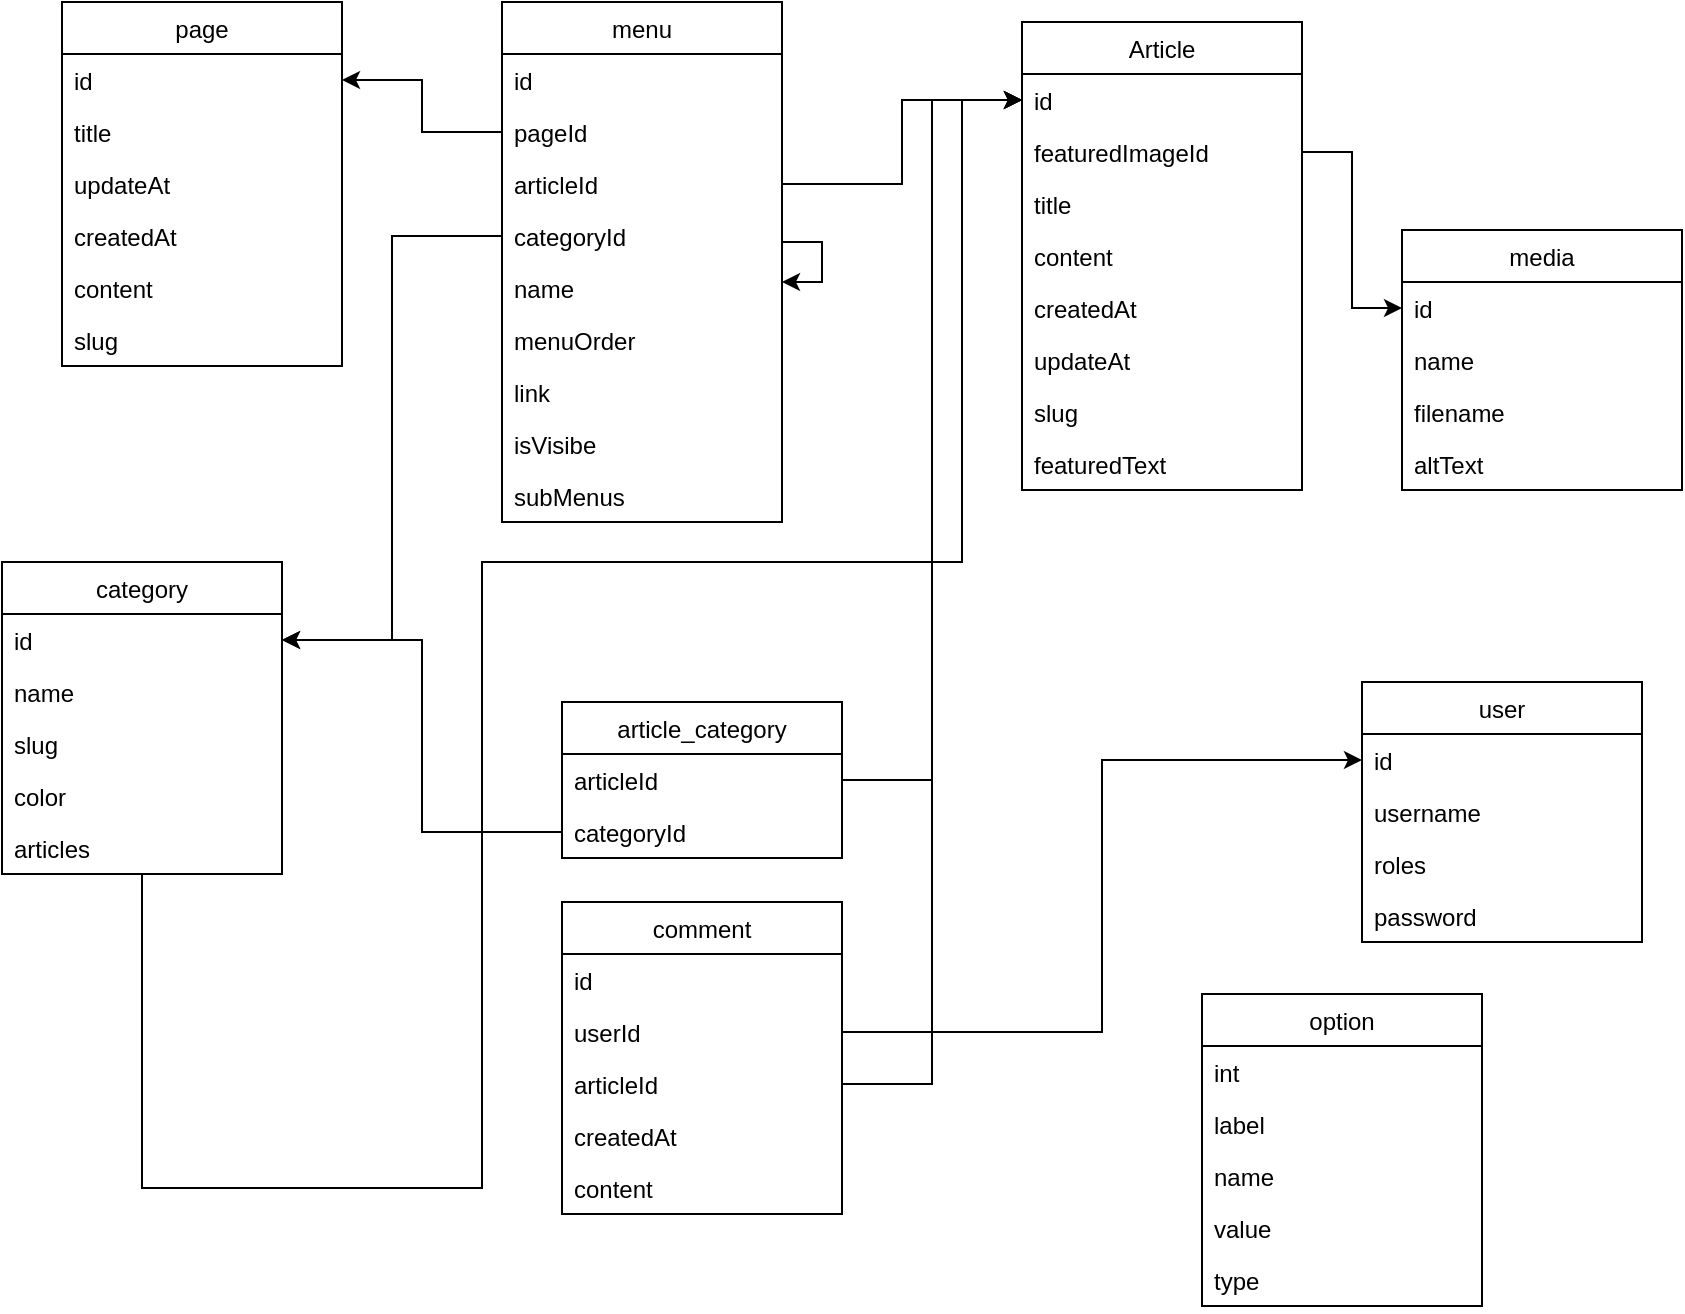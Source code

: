 <mxfile version="20.8.18"><diagram name="Page-1" id="flM892nWR3aRIJwKcBQ3"><mxGraphModel dx="1899" dy="492" grid="1" gridSize="10" guides="1" tooltips="1" connect="1" arrows="1" fold="1" page="1" pageScale="1" pageWidth="850" pageHeight="1100" math="0" shadow="0"><root><mxCell id="0"/><mxCell id="1" parent="0"/><mxCell id="VSkBoFri2nCo5hyX2afN-2" value="menu" style="swimlane;fontStyle=0;childLayout=stackLayout;horizontal=1;startSize=26;fillColor=none;horizontalStack=0;resizeParent=1;resizeParentMax=0;resizeLast=0;collapsible=1;marginBottom=0;" vertex="1" parent="1"><mxGeometry x="240" y="10" width="140" height="260" as="geometry"/></mxCell><mxCell id="VSkBoFri2nCo5hyX2afN-3" value="id" style="text;strokeColor=none;fillColor=none;align=left;verticalAlign=top;spacingLeft=4;spacingRight=4;overflow=hidden;rotatable=0;points=[[0,0.5],[1,0.5]];portConstraint=eastwest;" vertex="1" parent="VSkBoFri2nCo5hyX2afN-2"><mxGeometry y="26" width="140" height="26" as="geometry"/></mxCell><mxCell id="VSkBoFri2nCo5hyX2afN-4" value="pageId" style="text;strokeColor=none;fillColor=none;align=left;verticalAlign=top;spacingLeft=4;spacingRight=4;overflow=hidden;rotatable=0;points=[[0,0.5],[1,0.5]];portConstraint=eastwest;" vertex="1" parent="VSkBoFri2nCo5hyX2afN-2"><mxGeometry y="52" width="140" height="26" as="geometry"/></mxCell><mxCell id="VSkBoFri2nCo5hyX2afN-5" value="articleId" style="text;strokeColor=none;fillColor=none;align=left;verticalAlign=top;spacingLeft=4;spacingRight=4;overflow=hidden;rotatable=0;points=[[0,0.5],[1,0.5]];portConstraint=eastwest;" vertex="1" parent="VSkBoFri2nCo5hyX2afN-2"><mxGeometry y="78" width="140" height="26" as="geometry"/></mxCell><mxCell id="VSkBoFri2nCo5hyX2afN-6" value="categoryId" style="text;strokeColor=none;fillColor=none;align=left;verticalAlign=top;spacingLeft=4;spacingRight=4;overflow=hidden;rotatable=0;points=[[0,0.5],[1,0.5]];portConstraint=eastwest;" vertex="1" parent="VSkBoFri2nCo5hyX2afN-2"><mxGeometry y="104" width="140" height="26" as="geometry"/></mxCell><mxCell id="VSkBoFri2nCo5hyX2afN-7" value="name" style="text;strokeColor=none;fillColor=none;align=left;verticalAlign=top;spacingLeft=4;spacingRight=4;overflow=hidden;rotatable=0;points=[[0,0.5],[1,0.5]];portConstraint=eastwest;" vertex="1" parent="VSkBoFri2nCo5hyX2afN-2"><mxGeometry y="130" width="140" height="26" as="geometry"/></mxCell><mxCell id="VSkBoFri2nCo5hyX2afN-8" value="menuOrder" style="text;strokeColor=none;fillColor=none;align=left;verticalAlign=top;spacingLeft=4;spacingRight=4;overflow=hidden;rotatable=0;points=[[0,0.5],[1,0.5]];portConstraint=eastwest;" vertex="1" parent="VSkBoFri2nCo5hyX2afN-2"><mxGeometry y="156" width="140" height="26" as="geometry"/></mxCell><mxCell id="VSkBoFri2nCo5hyX2afN-9" value="link" style="text;strokeColor=none;fillColor=none;align=left;verticalAlign=top;spacingLeft=4;spacingRight=4;overflow=hidden;rotatable=0;points=[[0,0.5],[1,0.5]];portConstraint=eastwest;" vertex="1" parent="VSkBoFri2nCo5hyX2afN-2"><mxGeometry y="182" width="140" height="26" as="geometry"/></mxCell><mxCell id="VSkBoFri2nCo5hyX2afN-10" value="isVisibe" style="text;strokeColor=none;fillColor=none;align=left;verticalAlign=top;spacingLeft=4;spacingRight=4;overflow=hidden;rotatable=0;points=[[0,0.5],[1,0.5]];portConstraint=eastwest;" vertex="1" parent="VSkBoFri2nCo5hyX2afN-2"><mxGeometry y="208" width="140" height="26" as="geometry"/></mxCell><mxCell id="VSkBoFri2nCo5hyX2afN-97" value="subMenus" style="text;strokeColor=none;fillColor=none;align=left;verticalAlign=top;spacingLeft=4;spacingRight=4;overflow=hidden;rotatable=0;points=[[0,0.5],[1,0.5]];portConstraint=eastwest;" vertex="1" parent="VSkBoFri2nCo5hyX2afN-2"><mxGeometry y="234" width="140" height="26" as="geometry"/></mxCell><mxCell id="VSkBoFri2nCo5hyX2afN-25" value="page" style="swimlane;fontStyle=0;childLayout=stackLayout;horizontal=1;startSize=26;fillColor=none;horizontalStack=0;resizeParent=1;resizeParentMax=0;resizeLast=0;collapsible=1;marginBottom=0;" vertex="1" parent="1"><mxGeometry x="20" y="10" width="140" height="182" as="geometry"/></mxCell><mxCell id="VSkBoFri2nCo5hyX2afN-26" value="id" style="text;strokeColor=none;fillColor=none;align=left;verticalAlign=top;spacingLeft=4;spacingRight=4;overflow=hidden;rotatable=0;points=[[0,0.5],[1,0.5]];portConstraint=eastwest;" vertex="1" parent="VSkBoFri2nCo5hyX2afN-25"><mxGeometry y="26" width="140" height="26" as="geometry"/></mxCell><mxCell id="VSkBoFri2nCo5hyX2afN-27" value="title" style="text;strokeColor=none;fillColor=none;align=left;verticalAlign=top;spacingLeft=4;spacingRight=4;overflow=hidden;rotatable=0;points=[[0,0.5],[1,0.5]];portConstraint=eastwest;" vertex="1" parent="VSkBoFri2nCo5hyX2afN-25"><mxGeometry y="52" width="140" height="26" as="geometry"/></mxCell><mxCell id="VSkBoFri2nCo5hyX2afN-28" value="updateAt" style="text;strokeColor=none;fillColor=none;align=left;verticalAlign=top;spacingLeft=4;spacingRight=4;overflow=hidden;rotatable=0;points=[[0,0.5],[1,0.5]];portConstraint=eastwest;" vertex="1" parent="VSkBoFri2nCo5hyX2afN-25"><mxGeometry y="78" width="140" height="26" as="geometry"/></mxCell><mxCell id="VSkBoFri2nCo5hyX2afN-29" value="createdAt" style="text;strokeColor=none;fillColor=none;align=left;verticalAlign=top;spacingLeft=4;spacingRight=4;overflow=hidden;rotatable=0;points=[[0,0.5],[1,0.5]];portConstraint=eastwest;" vertex="1" parent="VSkBoFri2nCo5hyX2afN-25"><mxGeometry y="104" width="140" height="26" as="geometry"/></mxCell><mxCell id="VSkBoFri2nCo5hyX2afN-30" value="content" style="text;strokeColor=none;fillColor=none;align=left;verticalAlign=top;spacingLeft=4;spacingRight=4;overflow=hidden;rotatable=0;points=[[0,0.5],[1,0.5]];portConstraint=eastwest;" vertex="1" parent="VSkBoFri2nCo5hyX2afN-25"><mxGeometry y="130" width="140" height="26" as="geometry"/></mxCell><mxCell id="VSkBoFri2nCo5hyX2afN-31" value="slug" style="text;strokeColor=none;fillColor=none;align=left;verticalAlign=top;spacingLeft=4;spacingRight=4;overflow=hidden;rotatable=0;points=[[0,0.5],[1,0.5]];portConstraint=eastwest;" vertex="1" parent="VSkBoFri2nCo5hyX2afN-25"><mxGeometry y="156" width="140" height="26" as="geometry"/></mxCell><mxCell id="VSkBoFri2nCo5hyX2afN-24" style="edgeStyle=orthogonalEdgeStyle;rounded=0;orthogonalLoop=1;jettySize=auto;html=1;" edge="1" parent="1" source="VSkBoFri2nCo5hyX2afN-4" target="VSkBoFri2nCo5hyX2afN-26"><mxGeometry relative="1" as="geometry"><mxPoint x="560" y="145" as="targetPoint"/></mxGeometry></mxCell><mxCell id="VSkBoFri2nCo5hyX2afN-34" value="Article" style="swimlane;fontStyle=0;childLayout=stackLayout;horizontal=1;startSize=26;fillColor=none;horizontalStack=0;resizeParent=1;resizeParentMax=0;resizeLast=0;collapsible=1;marginBottom=0;" vertex="1" parent="1"><mxGeometry x="500" y="20" width="140" height="234" as="geometry"/></mxCell><mxCell id="VSkBoFri2nCo5hyX2afN-35" value="id" style="text;strokeColor=none;fillColor=none;align=left;verticalAlign=top;spacingLeft=4;spacingRight=4;overflow=hidden;rotatable=0;points=[[0,0.5],[1,0.5]];portConstraint=eastwest;" vertex="1" parent="VSkBoFri2nCo5hyX2afN-34"><mxGeometry y="26" width="140" height="26" as="geometry"/></mxCell><mxCell id="VSkBoFri2nCo5hyX2afN-36" value="featuredImageId" style="text;strokeColor=none;fillColor=none;align=left;verticalAlign=top;spacingLeft=4;spacingRight=4;overflow=hidden;rotatable=0;points=[[0,0.5],[1,0.5]];portConstraint=eastwest;" vertex="1" parent="VSkBoFri2nCo5hyX2afN-34"><mxGeometry y="52" width="140" height="26" as="geometry"/></mxCell><mxCell id="VSkBoFri2nCo5hyX2afN-37" value="title" style="text;strokeColor=none;fillColor=none;align=left;verticalAlign=top;spacingLeft=4;spacingRight=4;overflow=hidden;rotatable=0;points=[[0,0.5],[1,0.5]];portConstraint=eastwest;" vertex="1" parent="VSkBoFri2nCo5hyX2afN-34"><mxGeometry y="78" width="140" height="26" as="geometry"/></mxCell><mxCell id="VSkBoFri2nCo5hyX2afN-38" value="content" style="text;strokeColor=none;fillColor=none;align=left;verticalAlign=top;spacingLeft=4;spacingRight=4;overflow=hidden;rotatable=0;points=[[0,0.5],[1,0.5]];portConstraint=eastwest;" vertex="1" parent="VSkBoFri2nCo5hyX2afN-34"><mxGeometry y="104" width="140" height="26" as="geometry"/></mxCell><mxCell id="VSkBoFri2nCo5hyX2afN-39" value="createdAt" style="text;strokeColor=none;fillColor=none;align=left;verticalAlign=top;spacingLeft=4;spacingRight=4;overflow=hidden;rotatable=0;points=[[0,0.5],[1,0.5]];portConstraint=eastwest;" vertex="1" parent="VSkBoFri2nCo5hyX2afN-34"><mxGeometry y="130" width="140" height="26" as="geometry"/></mxCell><mxCell id="VSkBoFri2nCo5hyX2afN-40" value="updateAt" style="text;strokeColor=none;fillColor=none;align=left;verticalAlign=top;spacingLeft=4;spacingRight=4;overflow=hidden;rotatable=0;points=[[0,0.5],[1,0.5]];portConstraint=eastwest;" vertex="1" parent="VSkBoFri2nCo5hyX2afN-34"><mxGeometry y="156" width="140" height="26" as="geometry"/></mxCell><mxCell id="VSkBoFri2nCo5hyX2afN-42" value="slug" style="text;strokeColor=none;fillColor=none;align=left;verticalAlign=top;spacingLeft=4;spacingRight=4;overflow=hidden;rotatable=0;points=[[0,0.5],[1,0.5]];portConstraint=eastwest;" vertex="1" parent="VSkBoFri2nCo5hyX2afN-34"><mxGeometry y="182" width="140" height="26" as="geometry"/></mxCell><mxCell id="VSkBoFri2nCo5hyX2afN-43" value="featuredText" style="text;strokeColor=none;fillColor=none;align=left;verticalAlign=top;spacingLeft=4;spacingRight=4;overflow=hidden;rotatable=0;points=[[0,0.5],[1,0.5]];portConstraint=eastwest;" vertex="1" parent="VSkBoFri2nCo5hyX2afN-34"><mxGeometry y="208" width="140" height="26" as="geometry"/></mxCell><mxCell id="VSkBoFri2nCo5hyX2afN-33" style="edgeStyle=orthogonalEdgeStyle;rounded=0;orthogonalLoop=1;jettySize=auto;html=1;" edge="1" parent="1" source="VSkBoFri2nCo5hyX2afN-5" target="VSkBoFri2nCo5hyX2afN-35"><mxGeometry relative="1" as="geometry"><mxPoint x="560" y="165" as="targetPoint"/></mxGeometry></mxCell><mxCell id="VSkBoFri2nCo5hyX2afN-44" value="media" style="swimlane;fontStyle=0;childLayout=stackLayout;horizontal=1;startSize=26;fillColor=none;horizontalStack=0;resizeParent=1;resizeParentMax=0;resizeLast=0;collapsible=1;marginBottom=0;" vertex="1" parent="1"><mxGeometry x="690" y="124" width="140" height="130" as="geometry"/></mxCell><mxCell id="VSkBoFri2nCo5hyX2afN-45" value="id" style="text;strokeColor=none;fillColor=none;align=left;verticalAlign=top;spacingLeft=4;spacingRight=4;overflow=hidden;rotatable=0;points=[[0,0.5],[1,0.5]];portConstraint=eastwest;" vertex="1" parent="VSkBoFri2nCo5hyX2afN-44"><mxGeometry y="26" width="140" height="26" as="geometry"/></mxCell><mxCell id="VSkBoFri2nCo5hyX2afN-46" value="name" style="text;strokeColor=none;fillColor=none;align=left;verticalAlign=top;spacingLeft=4;spacingRight=4;overflow=hidden;rotatable=0;points=[[0,0.5],[1,0.5]];portConstraint=eastwest;" vertex="1" parent="VSkBoFri2nCo5hyX2afN-44"><mxGeometry y="52" width="140" height="26" as="geometry"/></mxCell><mxCell id="VSkBoFri2nCo5hyX2afN-47" value="filename" style="text;strokeColor=none;fillColor=none;align=left;verticalAlign=top;spacingLeft=4;spacingRight=4;overflow=hidden;rotatable=0;points=[[0,0.5],[1,0.5]];portConstraint=eastwest;" vertex="1" parent="VSkBoFri2nCo5hyX2afN-44"><mxGeometry y="78" width="140" height="26" as="geometry"/></mxCell><mxCell id="VSkBoFri2nCo5hyX2afN-48" value="altText" style="text;strokeColor=none;fillColor=none;align=left;verticalAlign=top;spacingLeft=4;spacingRight=4;overflow=hidden;rotatable=0;points=[[0,0.5],[1,0.5]];portConstraint=eastwest;" vertex="1" parent="VSkBoFri2nCo5hyX2afN-44"><mxGeometry y="104" width="140" height="26" as="geometry"/></mxCell><mxCell id="VSkBoFri2nCo5hyX2afN-49" style="edgeStyle=orthogonalEdgeStyle;rounded=0;orthogonalLoop=1;jettySize=auto;html=1;" edge="1" parent="1" source="VSkBoFri2nCo5hyX2afN-36" target="VSkBoFri2nCo5hyX2afN-45"><mxGeometry relative="1" as="geometry"/></mxCell><mxCell id="VSkBoFri2nCo5hyX2afN-50" value="category" style="swimlane;fontStyle=0;childLayout=stackLayout;horizontal=1;startSize=26;fillColor=none;horizontalStack=0;resizeParent=1;resizeParentMax=0;resizeLast=0;collapsible=1;marginBottom=0;" vertex="1" parent="1"><mxGeometry x="-10" y="290" width="140" height="156" as="geometry"/></mxCell><mxCell id="VSkBoFri2nCo5hyX2afN-51" value="id" style="text;strokeColor=none;fillColor=none;align=left;verticalAlign=top;spacingLeft=4;spacingRight=4;overflow=hidden;rotatable=0;points=[[0,0.5],[1,0.5]];portConstraint=eastwest;" vertex="1" parent="VSkBoFri2nCo5hyX2afN-50"><mxGeometry y="26" width="140" height="26" as="geometry"/></mxCell><mxCell id="VSkBoFri2nCo5hyX2afN-52" value="name" style="text;strokeColor=none;fillColor=none;align=left;verticalAlign=top;spacingLeft=4;spacingRight=4;overflow=hidden;rotatable=0;points=[[0,0.5],[1,0.5]];portConstraint=eastwest;" vertex="1" parent="VSkBoFri2nCo5hyX2afN-50"><mxGeometry y="52" width="140" height="26" as="geometry"/></mxCell><mxCell id="VSkBoFri2nCo5hyX2afN-53" value="slug" style="text;strokeColor=none;fillColor=none;align=left;verticalAlign=top;spacingLeft=4;spacingRight=4;overflow=hidden;rotatable=0;points=[[0,0.5],[1,0.5]];portConstraint=eastwest;" vertex="1" parent="VSkBoFri2nCo5hyX2afN-50"><mxGeometry y="78" width="140" height="26" as="geometry"/></mxCell><mxCell id="VSkBoFri2nCo5hyX2afN-55" value="color" style="text;strokeColor=none;fillColor=none;align=left;verticalAlign=top;spacingLeft=4;spacingRight=4;overflow=hidden;rotatable=0;points=[[0,0.5],[1,0.5]];portConstraint=eastwest;" vertex="1" parent="VSkBoFri2nCo5hyX2afN-50"><mxGeometry y="104" width="140" height="26" as="geometry"/></mxCell><mxCell id="VSkBoFri2nCo5hyX2afN-89" value="articles" style="text;strokeColor=none;fillColor=none;align=left;verticalAlign=top;spacingLeft=4;spacingRight=4;overflow=hidden;rotatable=0;points=[[0,0.5],[1,0.5]];portConstraint=eastwest;" vertex="1" parent="VSkBoFri2nCo5hyX2afN-50"><mxGeometry y="130" width="140" height="26" as="geometry"/></mxCell><mxCell id="VSkBoFri2nCo5hyX2afN-54" style="edgeStyle=orthogonalEdgeStyle;rounded=0;orthogonalLoop=1;jettySize=auto;html=1;" edge="1" parent="1" source="VSkBoFri2nCo5hyX2afN-6" target="VSkBoFri2nCo5hyX2afN-51"><mxGeometry relative="1" as="geometry"/></mxCell><mxCell id="VSkBoFri2nCo5hyX2afN-56" value="comment" style="swimlane;fontStyle=0;childLayout=stackLayout;horizontal=1;startSize=26;fillColor=none;horizontalStack=0;resizeParent=1;resizeParentMax=0;resizeLast=0;collapsible=1;marginBottom=0;" vertex="1" parent="1"><mxGeometry x="270" y="460" width="140" height="156" as="geometry"/></mxCell><mxCell id="VSkBoFri2nCo5hyX2afN-57" value="id" style="text;strokeColor=none;fillColor=none;align=left;verticalAlign=top;spacingLeft=4;spacingRight=4;overflow=hidden;rotatable=0;points=[[0,0.5],[1,0.5]];portConstraint=eastwest;" vertex="1" parent="VSkBoFri2nCo5hyX2afN-56"><mxGeometry y="26" width="140" height="26" as="geometry"/></mxCell><mxCell id="VSkBoFri2nCo5hyX2afN-58" value="userId" style="text;strokeColor=none;fillColor=none;align=left;verticalAlign=top;spacingLeft=4;spacingRight=4;overflow=hidden;rotatable=0;points=[[0,0.5],[1,0.5]];portConstraint=eastwest;" vertex="1" parent="VSkBoFri2nCo5hyX2afN-56"><mxGeometry y="52" width="140" height="26" as="geometry"/></mxCell><mxCell id="VSkBoFri2nCo5hyX2afN-59" value="articleId" style="text;strokeColor=none;fillColor=none;align=left;verticalAlign=top;spacingLeft=4;spacingRight=4;overflow=hidden;rotatable=0;points=[[0,0.5],[1,0.5]];portConstraint=eastwest;" vertex="1" parent="VSkBoFri2nCo5hyX2afN-56"><mxGeometry y="78" width="140" height="26" as="geometry"/></mxCell><mxCell id="VSkBoFri2nCo5hyX2afN-60" value="createdAt" style="text;strokeColor=none;fillColor=none;align=left;verticalAlign=top;spacingLeft=4;spacingRight=4;overflow=hidden;rotatable=0;points=[[0,0.5],[1,0.5]];portConstraint=eastwest;" vertex="1" parent="VSkBoFri2nCo5hyX2afN-56"><mxGeometry y="104" width="140" height="26" as="geometry"/></mxCell><mxCell id="VSkBoFri2nCo5hyX2afN-61" value="content" style="text;strokeColor=none;fillColor=none;align=left;verticalAlign=top;spacingLeft=4;spacingRight=4;overflow=hidden;rotatable=0;points=[[0,0.5],[1,0.5]];portConstraint=eastwest;" vertex="1" parent="VSkBoFri2nCo5hyX2afN-56"><mxGeometry y="130" width="140" height="26" as="geometry"/></mxCell><mxCell id="VSkBoFri2nCo5hyX2afN-62" value="user" style="swimlane;fontStyle=0;childLayout=stackLayout;horizontal=1;startSize=26;fillColor=none;horizontalStack=0;resizeParent=1;resizeParentMax=0;resizeLast=0;collapsible=1;marginBottom=0;" vertex="1" parent="1"><mxGeometry x="670" y="350" width="140" height="130" as="geometry"/></mxCell><mxCell id="VSkBoFri2nCo5hyX2afN-63" value="id" style="text;strokeColor=none;fillColor=none;align=left;verticalAlign=top;spacingLeft=4;spacingRight=4;overflow=hidden;rotatable=0;points=[[0,0.5],[1,0.5]];portConstraint=eastwest;" vertex="1" parent="VSkBoFri2nCo5hyX2afN-62"><mxGeometry y="26" width="140" height="26" as="geometry"/></mxCell><mxCell id="VSkBoFri2nCo5hyX2afN-64" value="username" style="text;strokeColor=none;fillColor=none;align=left;verticalAlign=top;spacingLeft=4;spacingRight=4;overflow=hidden;rotatable=0;points=[[0,0.5],[1,0.5]];portConstraint=eastwest;" vertex="1" parent="VSkBoFri2nCo5hyX2afN-62"><mxGeometry y="52" width="140" height="26" as="geometry"/></mxCell><mxCell id="VSkBoFri2nCo5hyX2afN-65" value="roles" style="text;strokeColor=none;fillColor=none;align=left;verticalAlign=top;spacingLeft=4;spacingRight=4;overflow=hidden;rotatable=0;points=[[0,0.5],[1,0.5]];portConstraint=eastwest;" vertex="1" parent="VSkBoFri2nCo5hyX2afN-62"><mxGeometry y="78" width="140" height="26" as="geometry"/></mxCell><mxCell id="VSkBoFri2nCo5hyX2afN-66" value="password" style="text;strokeColor=none;fillColor=none;align=left;verticalAlign=top;spacingLeft=4;spacingRight=4;overflow=hidden;rotatable=0;points=[[0,0.5],[1,0.5]];portConstraint=eastwest;" vertex="1" parent="VSkBoFri2nCo5hyX2afN-62"><mxGeometry y="104" width="140" height="26" as="geometry"/></mxCell><mxCell id="VSkBoFri2nCo5hyX2afN-67" style="edgeStyle=orthogonalEdgeStyle;rounded=0;orthogonalLoop=1;jettySize=auto;html=1;" edge="1" parent="1" source="VSkBoFri2nCo5hyX2afN-58" target="VSkBoFri2nCo5hyX2afN-63"><mxGeometry relative="1" as="geometry"/></mxCell><mxCell id="VSkBoFri2nCo5hyX2afN-68" style="edgeStyle=orthogonalEdgeStyle;rounded=0;orthogonalLoop=1;jettySize=auto;html=1;" edge="1" parent="1" source="VSkBoFri2nCo5hyX2afN-59" target="VSkBoFri2nCo5hyX2afN-35"><mxGeometry relative="1" as="geometry"/></mxCell><mxCell id="VSkBoFri2nCo5hyX2afN-75" value="article_category" style="swimlane;fontStyle=0;childLayout=stackLayout;horizontal=1;startSize=26;fillColor=none;horizontalStack=0;resizeParent=1;resizeParentMax=0;resizeLast=0;collapsible=1;marginBottom=0;" vertex="1" parent="1"><mxGeometry x="270" y="360" width="140" height="78" as="geometry"/></mxCell><mxCell id="VSkBoFri2nCo5hyX2afN-76" value="articleId" style="text;strokeColor=none;fillColor=none;align=left;verticalAlign=top;spacingLeft=4;spacingRight=4;overflow=hidden;rotatable=0;points=[[0,0.5],[1,0.5]];portConstraint=eastwest;" vertex="1" parent="VSkBoFri2nCo5hyX2afN-75"><mxGeometry y="26" width="140" height="26" as="geometry"/></mxCell><mxCell id="VSkBoFri2nCo5hyX2afN-77" value="categoryId" style="text;strokeColor=none;fillColor=none;align=left;verticalAlign=top;spacingLeft=4;spacingRight=4;overflow=hidden;rotatable=0;points=[[0,0.5],[1,0.5]];portConstraint=eastwest;" vertex="1" parent="VSkBoFri2nCo5hyX2afN-75"><mxGeometry y="52" width="140" height="26" as="geometry"/></mxCell><mxCell id="VSkBoFri2nCo5hyX2afN-81" style="edgeStyle=orthogonalEdgeStyle;rounded=0;orthogonalLoop=1;jettySize=auto;html=1;" edge="1" parent="1" source="VSkBoFri2nCo5hyX2afN-77" target="VSkBoFri2nCo5hyX2afN-51"><mxGeometry relative="1" as="geometry"/></mxCell><mxCell id="VSkBoFri2nCo5hyX2afN-82" style="edgeStyle=orthogonalEdgeStyle;rounded=0;orthogonalLoop=1;jettySize=auto;html=1;" edge="1" parent="1" source="VSkBoFri2nCo5hyX2afN-76" target="VSkBoFri2nCo5hyX2afN-35"><mxGeometry relative="1" as="geometry"/></mxCell><mxCell id="VSkBoFri2nCo5hyX2afN-90" style="edgeStyle=orthogonalEdgeStyle;rounded=0;orthogonalLoop=1;jettySize=auto;html=1;" edge="1" parent="1" source="VSkBoFri2nCo5hyX2afN-89" target="VSkBoFri2nCo5hyX2afN-35"><mxGeometry relative="1" as="geometry"><Array as="points"><mxPoint x="230" y="603"/><mxPoint x="230" y="290"/><mxPoint x="470" y="290"/><mxPoint x="470" y="59"/></Array></mxGeometry></mxCell><mxCell id="VSkBoFri2nCo5hyX2afN-91" value="option" style="swimlane;fontStyle=0;childLayout=stackLayout;horizontal=1;startSize=26;fillColor=none;horizontalStack=0;resizeParent=1;resizeParentMax=0;resizeLast=0;collapsible=1;marginBottom=0;" vertex="1" parent="1"><mxGeometry x="590" y="506" width="140" height="156" as="geometry"/></mxCell><mxCell id="VSkBoFri2nCo5hyX2afN-92" value="int" style="text;strokeColor=none;fillColor=none;align=left;verticalAlign=top;spacingLeft=4;spacingRight=4;overflow=hidden;rotatable=0;points=[[0,0.5],[1,0.5]];portConstraint=eastwest;" vertex="1" parent="VSkBoFri2nCo5hyX2afN-91"><mxGeometry y="26" width="140" height="26" as="geometry"/></mxCell><mxCell id="VSkBoFri2nCo5hyX2afN-93" value="label" style="text;strokeColor=none;fillColor=none;align=left;verticalAlign=top;spacingLeft=4;spacingRight=4;overflow=hidden;rotatable=0;points=[[0,0.5],[1,0.5]];portConstraint=eastwest;" vertex="1" parent="VSkBoFri2nCo5hyX2afN-91"><mxGeometry y="52" width="140" height="26" as="geometry"/></mxCell><mxCell id="VSkBoFri2nCo5hyX2afN-94" value="name" style="text;strokeColor=none;fillColor=none;align=left;verticalAlign=top;spacingLeft=4;spacingRight=4;overflow=hidden;rotatable=0;points=[[0,0.5],[1,0.5]];portConstraint=eastwest;" vertex="1" parent="VSkBoFri2nCo5hyX2afN-91"><mxGeometry y="78" width="140" height="26" as="geometry"/></mxCell><mxCell id="VSkBoFri2nCo5hyX2afN-95" value="value" style="text;strokeColor=none;fillColor=none;align=left;verticalAlign=top;spacingLeft=4;spacingRight=4;overflow=hidden;rotatable=0;points=[[0,0.5],[1,0.5]];portConstraint=eastwest;" vertex="1" parent="VSkBoFri2nCo5hyX2afN-91"><mxGeometry y="104" width="140" height="26" as="geometry"/></mxCell><mxCell id="VSkBoFri2nCo5hyX2afN-96" value="type" style="text;strokeColor=none;fillColor=none;align=left;verticalAlign=top;spacingLeft=4;spacingRight=4;overflow=hidden;rotatable=0;points=[[0,0.5],[1,0.5]];portConstraint=eastwest;" vertex="1" parent="VSkBoFri2nCo5hyX2afN-91"><mxGeometry y="130" width="140" height="26" as="geometry"/></mxCell><mxCell id="VSkBoFri2nCo5hyX2afN-99" style="edgeStyle=orthogonalEdgeStyle;rounded=0;orthogonalLoop=1;jettySize=auto;html=1;" edge="1" parent="1" source="VSkBoFri2nCo5hyX2afN-2" target="VSkBoFri2nCo5hyX2afN-2"><mxGeometry relative="1" as="geometry"/></mxCell></root></mxGraphModel></diagram></mxfile>